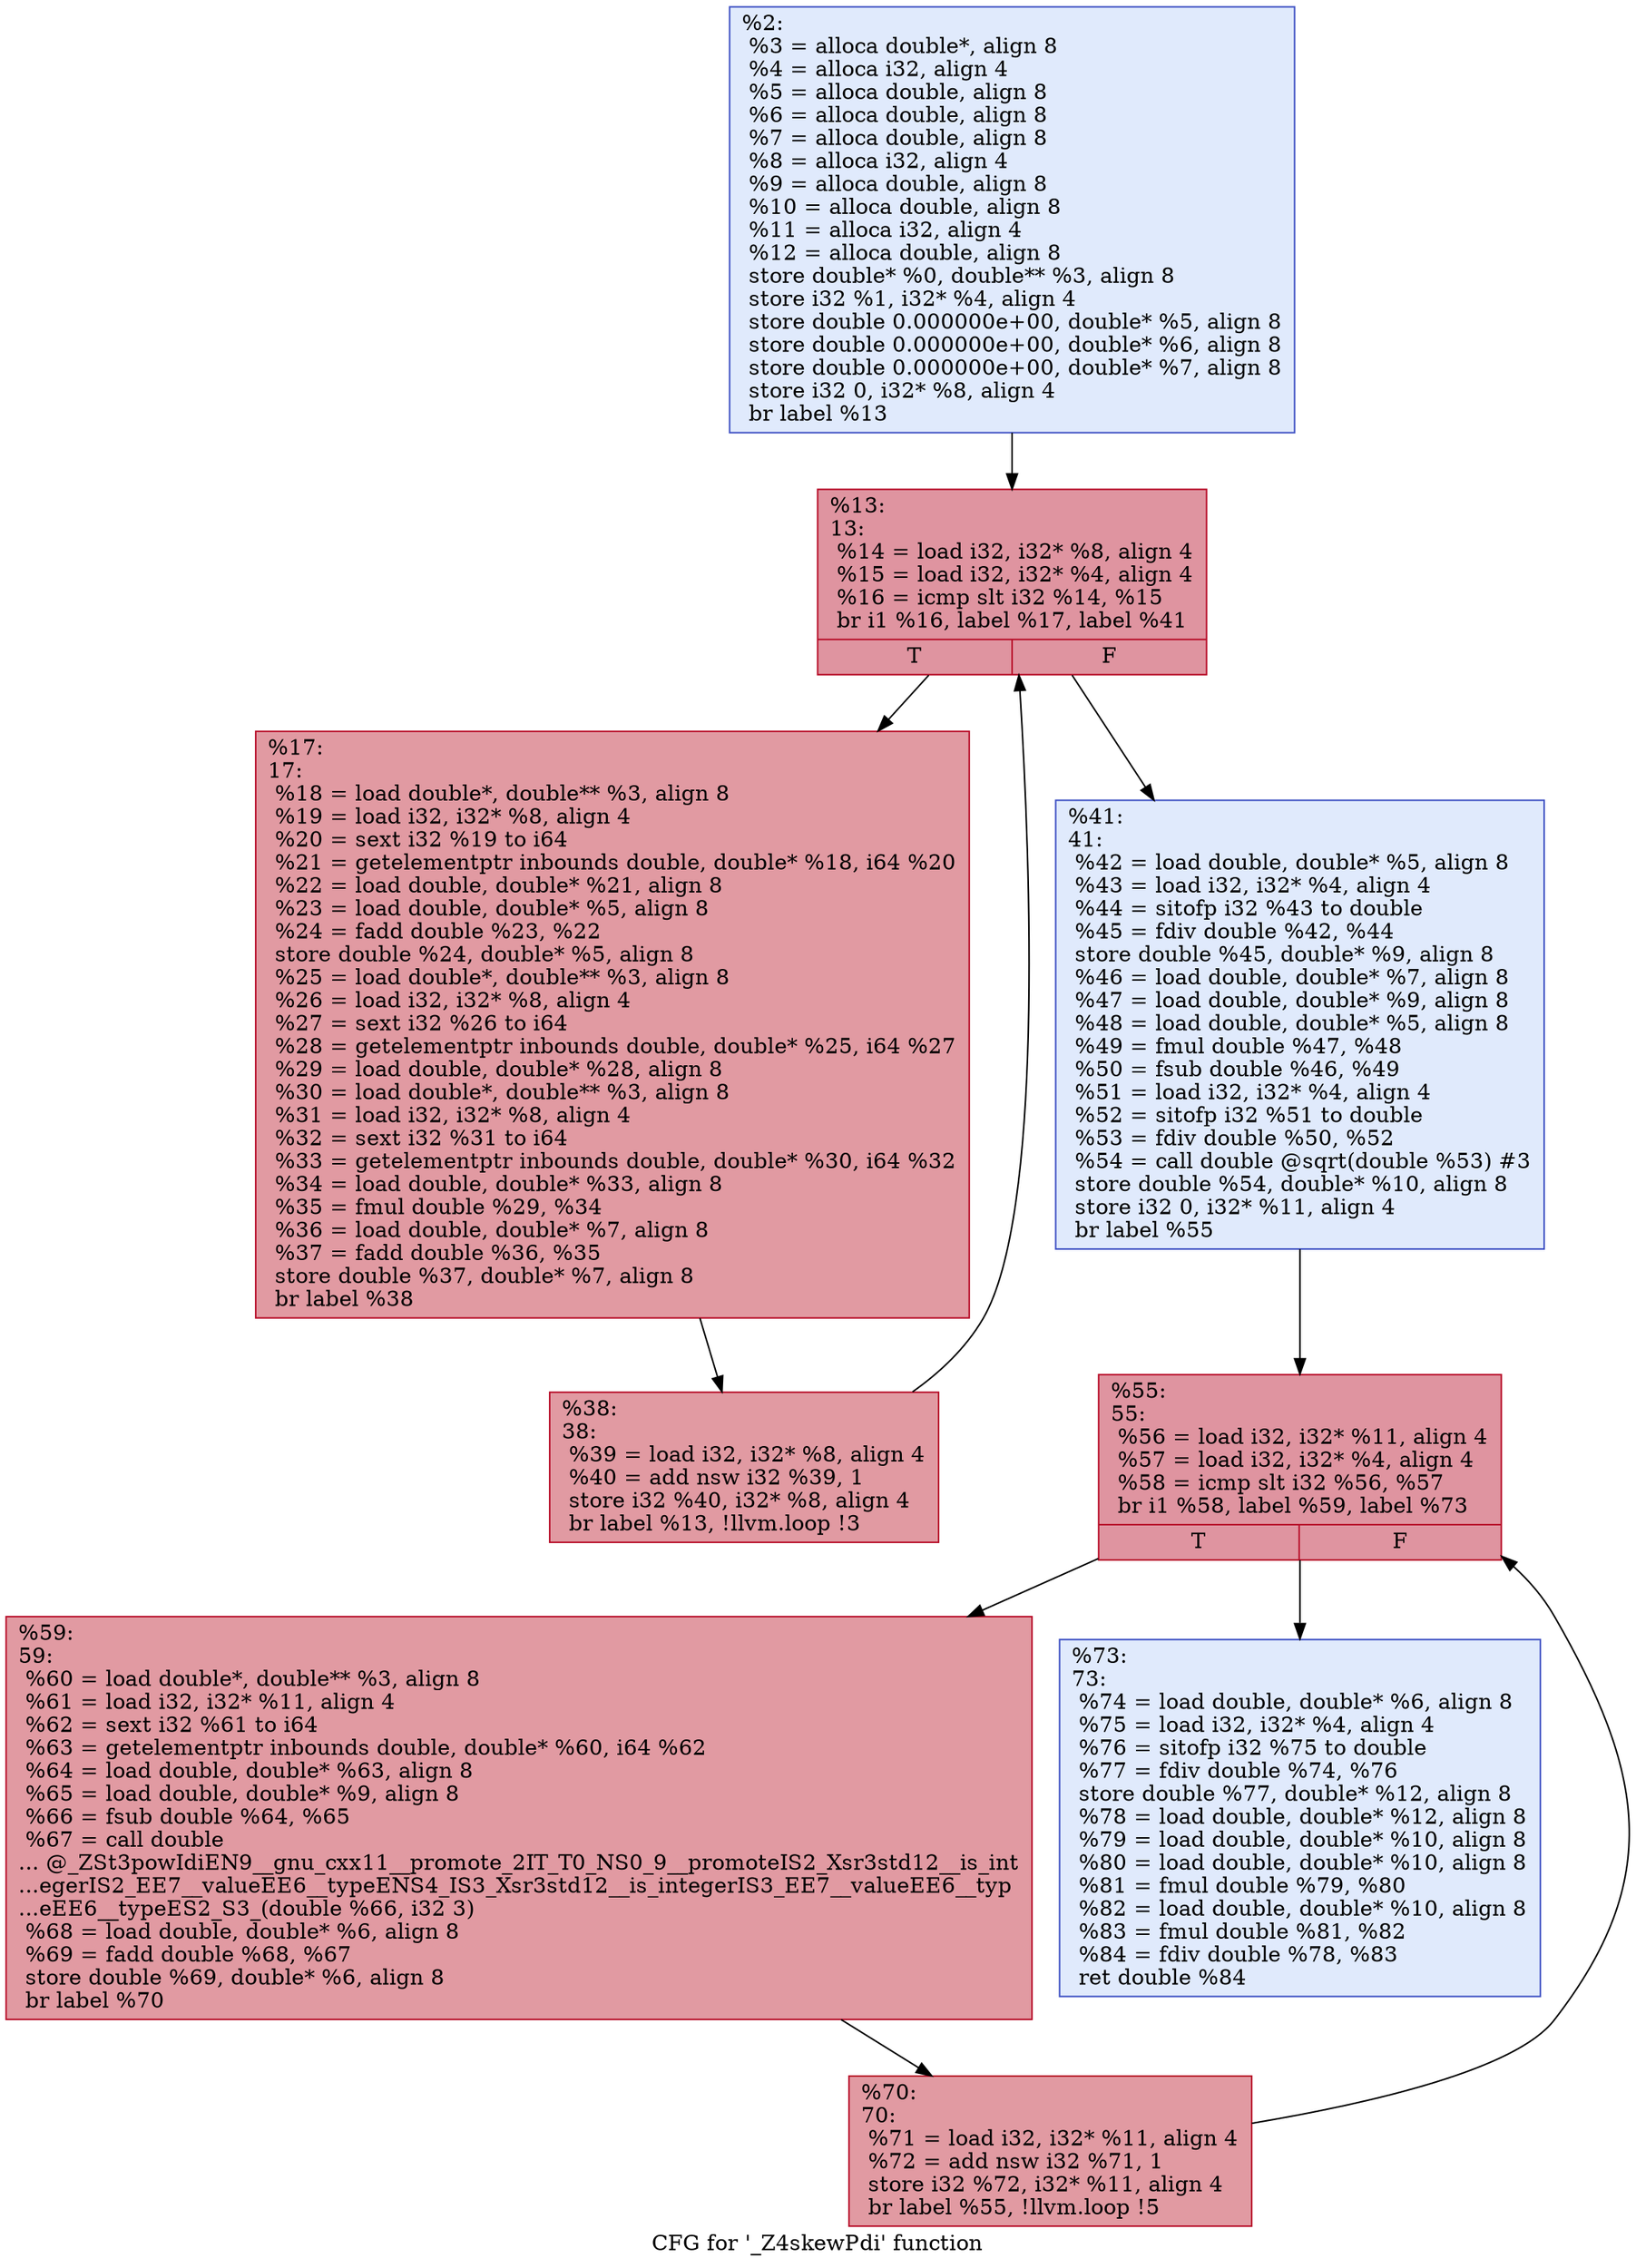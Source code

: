 digraph "CFG for '_Z4skewPdi' function" {
	label="CFG for '_Z4skewPdi' function";

	1 [shape=record,color="#3d50c3ff", style=filled, fillcolor="#b9d0f970",label="{%2:\l  %3 = alloca double*, align 8\l  %4 = alloca i32, align 4\l  %5 = alloca double, align 8\l  %6 = alloca double, align 8\l  %7 = alloca double, align 8\l  %8 = alloca i32, align 4\l  %9 = alloca double, align 8\l  %10 = alloca double, align 8\l  %11 = alloca i32, align 4\l  %12 = alloca double, align 8\l  store double* %0, double** %3, align 8\l  store i32 %1, i32* %4, align 4\l  store double 0.000000e+00, double* %5, align 8\l  store double 0.000000e+00, double* %6, align 8\l  store double 0.000000e+00, double* %7, align 8\l  store i32 0, i32* %8, align 4\l  br label %13\l}"];
	1 -> 2;
	2 [shape=record,color="#b70d28ff", style=filled, fillcolor="#b70d2870",label="{%13:\l13:                                               \l  %14 = load i32, i32* %8, align 4\l  %15 = load i32, i32* %4, align 4\l  %16 = icmp slt i32 %14, %15\l  br i1 %16, label %17, label %41\l|{<s0>T|<s1>F}}"];
	2 -> 3;
	2 -> 4;
	3 [shape=record,color="#b70d28ff", style=filled, fillcolor="#bb1b2c70",label="{%17:\l17:                                               \l  %18 = load double*, double** %3, align 8\l  %19 = load i32, i32* %8, align 4\l  %20 = sext i32 %19 to i64\l  %21 = getelementptr inbounds double, double* %18, i64 %20\l  %22 = load double, double* %21, align 8\l  %23 = load double, double* %5, align 8\l  %24 = fadd double %23, %22\l  store double %24, double* %5, align 8\l  %25 = load double*, double** %3, align 8\l  %26 = load i32, i32* %8, align 4\l  %27 = sext i32 %26 to i64\l  %28 = getelementptr inbounds double, double* %25, i64 %27\l  %29 = load double, double* %28, align 8\l  %30 = load double*, double** %3, align 8\l  %31 = load i32, i32* %8, align 4\l  %32 = sext i32 %31 to i64\l  %33 = getelementptr inbounds double, double* %30, i64 %32\l  %34 = load double, double* %33, align 8\l  %35 = fmul double %29, %34\l  %36 = load double, double* %7, align 8\l  %37 = fadd double %36, %35\l  store double %37, double* %7, align 8\l  br label %38\l}"];
	3 -> 5;
	5 [shape=record,color="#b70d28ff", style=filled, fillcolor="#bb1b2c70",label="{%38:\l38:                                               \l  %39 = load i32, i32* %8, align 4\l  %40 = add nsw i32 %39, 1\l  store i32 %40, i32* %8, align 4\l  br label %13, !llvm.loop !3\l}"];
	5 -> 2;
	4 [shape=record,color="#3d50c3ff", style=filled, fillcolor="#b9d0f970",label="{%41:\l41:                                               \l  %42 = load double, double* %5, align 8\l  %43 = load i32, i32* %4, align 4\l  %44 = sitofp i32 %43 to double\l  %45 = fdiv double %42, %44\l  store double %45, double* %9, align 8\l  %46 = load double, double* %7, align 8\l  %47 = load double, double* %9, align 8\l  %48 = load double, double* %5, align 8\l  %49 = fmul double %47, %48\l  %50 = fsub double %46, %49\l  %51 = load i32, i32* %4, align 4\l  %52 = sitofp i32 %51 to double\l  %53 = fdiv double %50, %52\l  %54 = call double @sqrt(double %53) #3\l  store double %54, double* %10, align 8\l  store i32 0, i32* %11, align 4\l  br label %55\l}"];
	4 -> 6;
	6 [shape=record,color="#b70d28ff", style=filled, fillcolor="#b70d2870",label="{%55:\l55:                                               \l  %56 = load i32, i32* %11, align 4\l  %57 = load i32, i32* %4, align 4\l  %58 = icmp slt i32 %56, %57\l  br i1 %58, label %59, label %73\l|{<s0>T|<s1>F}}"];
	6 -> 7;
	6 -> 8;
	7 [shape=record,color="#b70d28ff", style=filled, fillcolor="#bb1b2c70",label="{%59:\l59:                                               \l  %60 = load double*, double** %3, align 8\l  %61 = load i32, i32* %11, align 4\l  %62 = sext i32 %61 to i64\l  %63 = getelementptr inbounds double, double* %60, i64 %62\l  %64 = load double, double* %63, align 8\l  %65 = load double, double* %9, align 8\l  %66 = fsub double %64, %65\l  %67 = call double\l... @_ZSt3powIdiEN9__gnu_cxx11__promote_2IT_T0_NS0_9__promoteIS2_Xsr3std12__is_int\l...egerIS2_EE7__valueEE6__typeENS4_IS3_Xsr3std12__is_integerIS3_EE7__valueEE6__typ\l...eEE6__typeES2_S3_(double %66, i32 3)\l  %68 = load double, double* %6, align 8\l  %69 = fadd double %68, %67\l  store double %69, double* %6, align 8\l  br label %70\l}"];
	7 -> 9;
	9 [shape=record,color="#b70d28ff", style=filled, fillcolor="#bb1b2c70",label="{%70:\l70:                                               \l  %71 = load i32, i32* %11, align 4\l  %72 = add nsw i32 %71, 1\l  store i32 %72, i32* %11, align 4\l  br label %55, !llvm.loop !5\l}"];
	9 -> 6;
	8 [shape=record,color="#3d50c3ff", style=filled, fillcolor="#b9d0f970",label="{%73:\l73:                                               \l  %74 = load double, double* %6, align 8\l  %75 = load i32, i32* %4, align 4\l  %76 = sitofp i32 %75 to double\l  %77 = fdiv double %74, %76\l  store double %77, double* %12, align 8\l  %78 = load double, double* %12, align 8\l  %79 = load double, double* %10, align 8\l  %80 = load double, double* %10, align 8\l  %81 = fmul double %79, %80\l  %82 = load double, double* %10, align 8\l  %83 = fmul double %81, %82\l  %84 = fdiv double %78, %83\l  ret double %84\l}"];
}
